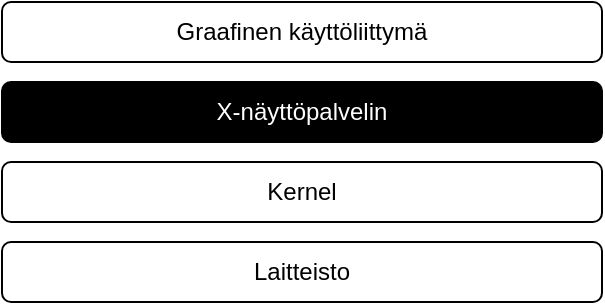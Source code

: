 <mxfile version="12.2.7" type="device" pages="1"><diagram id="lVVJrywXmxYL3I5V5zbL" name="Page-1"><mxGraphModel dx="786" dy="520" grid="1" gridSize="10" guides="1" tooltips="1" connect="1" arrows="1" fold="1" page="1" pageScale="1" pageWidth="827" pageHeight="1169" math="0" shadow="0"><root><mxCell id="0"/><mxCell id="1" parent="0"/><mxCell id="XyyhxsfEvlKr4uZRKOW9-4" value="Laitteisto" style="rounded=1;whiteSpace=wrap;html=1;" vertex="1" parent="1"><mxGeometry x="220" y="300" width="300" height="30" as="geometry"/></mxCell><mxCell id="XyyhxsfEvlKr4uZRKOW9-5" value="Kernel" style="rounded=1;whiteSpace=wrap;html=1;" vertex="1" parent="1"><mxGeometry x="220" y="260" width="300" height="30" as="geometry"/></mxCell><mxCell id="XyyhxsfEvlKr4uZRKOW9-6" value="X-näyttöpalvelin" style="rounded=1;whiteSpace=wrap;html=1;fillColor=#000000;fontColor=#FFFFFF;" vertex="1" parent="1"><mxGeometry x="220" y="220" width="300" height="30" as="geometry"/></mxCell><mxCell id="XyyhxsfEvlKr4uZRKOW9-7" value="Graafinen käyttöliittymä" style="rounded=1;whiteSpace=wrap;html=1;" vertex="1" parent="1"><mxGeometry x="220" y="180" width="300" height="30" as="geometry"/></mxCell></root></mxGraphModel></diagram></mxfile>